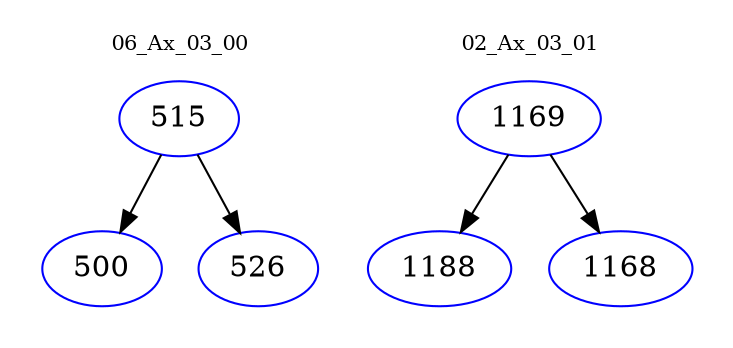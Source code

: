 digraph{
subgraph cluster_0 {
color = white
label = "06_Ax_03_00";
fontsize=10;
T0_515 [label="515", color="blue"]
T0_515 -> T0_500 [color="black"]
T0_500 [label="500", color="blue"]
T0_515 -> T0_526 [color="black"]
T0_526 [label="526", color="blue"]
}
subgraph cluster_1 {
color = white
label = "02_Ax_03_01";
fontsize=10;
T1_1169 [label="1169", color="blue"]
T1_1169 -> T1_1188 [color="black"]
T1_1188 [label="1188", color="blue"]
T1_1169 -> T1_1168 [color="black"]
T1_1168 [label="1168", color="blue"]
}
}
